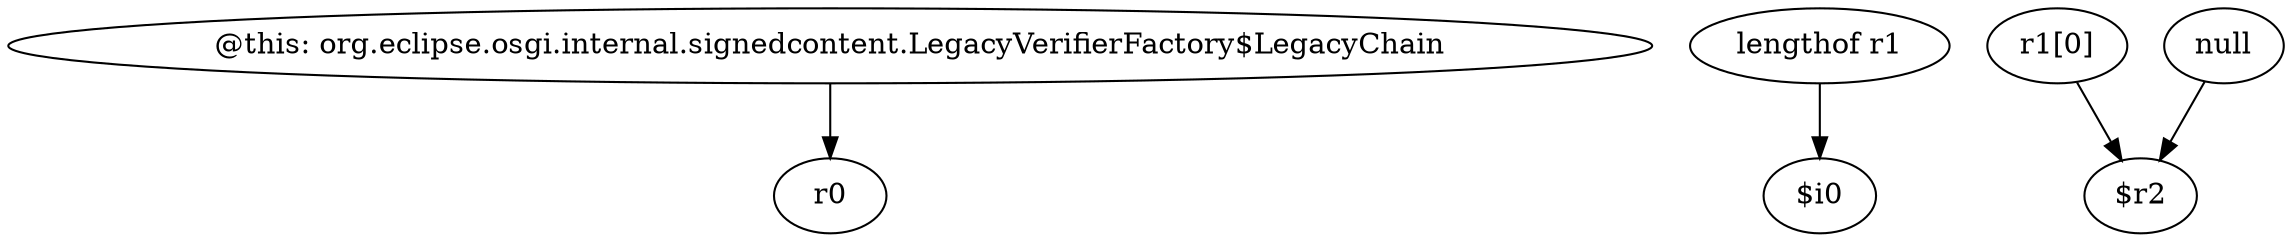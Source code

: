 digraph g {
0[label="@this: org.eclipse.osgi.internal.signedcontent.LegacyVerifierFactory$LegacyChain"]
1[label="r0"]
0->1[label=""]
2[label="lengthof r1"]
3[label="$i0"]
2->3[label=""]
4[label="r1[0]"]
5[label="$r2"]
4->5[label=""]
6[label="null"]
6->5[label=""]
}